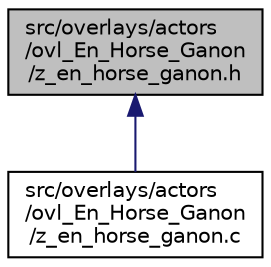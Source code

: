 digraph "src/overlays/actors/ovl_En_Horse_Ganon/z_en_horse_ganon.h"
{
 // LATEX_PDF_SIZE
  edge [fontname="Helvetica",fontsize="10",labelfontname="Helvetica",labelfontsize="10"];
  node [fontname="Helvetica",fontsize="10",shape=record];
  Node1 [label="src/overlays/actors\l/ovl_En_Horse_Ganon\l/z_en_horse_ganon.h",height=0.2,width=0.4,color="black", fillcolor="grey75", style="filled", fontcolor="black",tooltip=" "];
  Node1 -> Node2 [dir="back",color="midnightblue",fontsize="10",style="solid",fontname="Helvetica"];
  Node2 [label="src/overlays/actors\l/ovl_En_Horse_Ganon\l/z_en_horse_ganon.c",height=0.2,width=0.4,color="black", fillcolor="white", style="filled",URL="$d5/db6/z__en__horse__ganon_8c.html",tooltip=" "];
}
